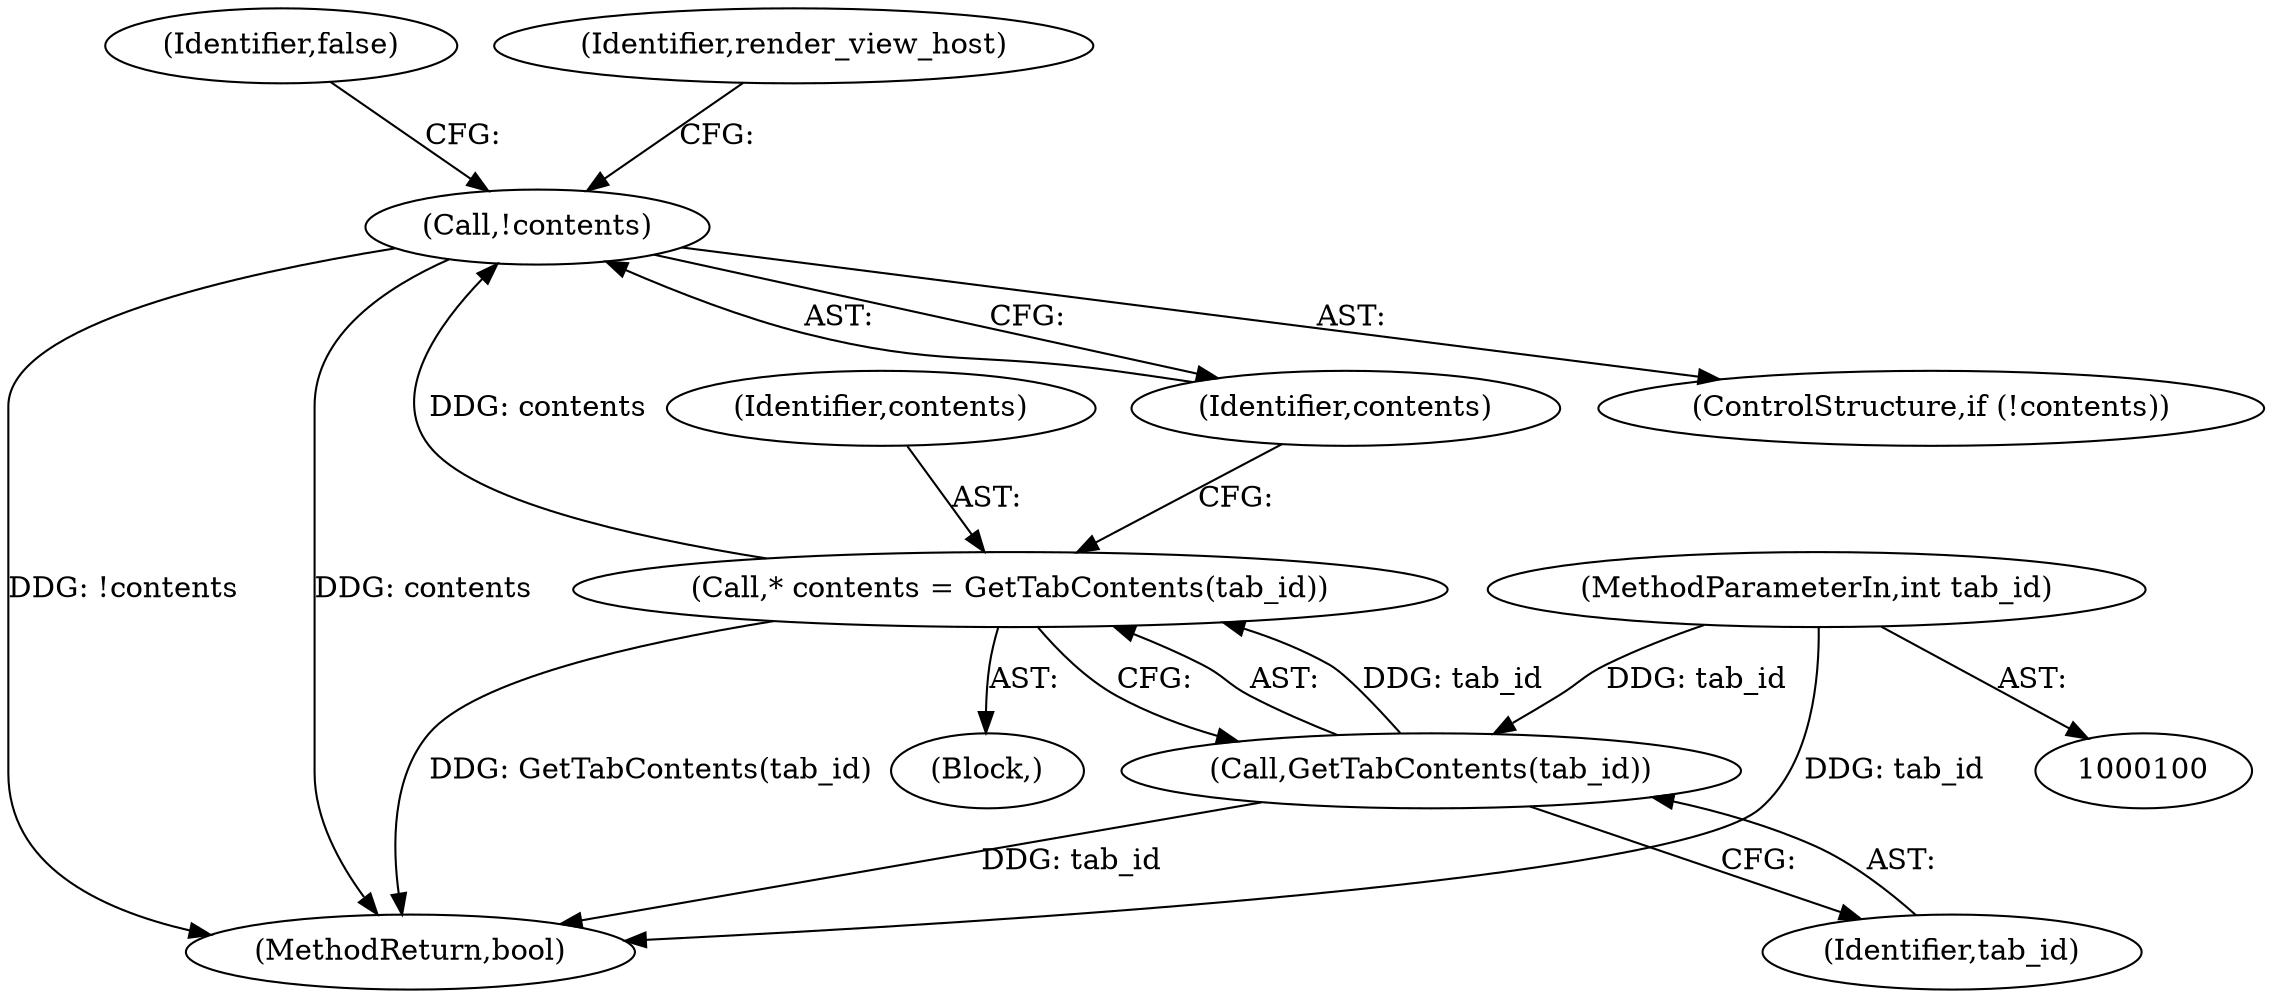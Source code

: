 digraph "0_Chrome_ee8d6fd30b022ac2c87b7a190c954e7bb3c9b21e@pointer" {
"1000112" [label="(Call,!contents)"];
"1000107" [label="(Call,* contents = GetTabContents(tab_id))"];
"1000109" [label="(Call,GetTabContents(tab_id))"];
"1000101" [label="(MethodParameterIn,int tab_id)"];
"1000107" [label="(Call,* contents = GetTabContents(tab_id))"];
"1000108" [label="(Identifier,contents)"];
"1000115" [label="(Identifier,false)"];
"1000110" [label="(Identifier,tab_id)"];
"1000112" [label="(Call,!contents)"];
"1000109" [label="(Call,GetTabContents(tab_id))"];
"1000155" [label="(MethodReturn,bool)"];
"1000111" [label="(ControlStructure,if (!contents))"];
"1000103" [label="(Block,)"];
"1000118" [label="(Identifier,render_view_host)"];
"1000113" [label="(Identifier,contents)"];
"1000101" [label="(MethodParameterIn,int tab_id)"];
"1000112" -> "1000111"  [label="AST: "];
"1000112" -> "1000113"  [label="CFG: "];
"1000113" -> "1000112"  [label="AST: "];
"1000115" -> "1000112"  [label="CFG: "];
"1000118" -> "1000112"  [label="CFG: "];
"1000112" -> "1000155"  [label="DDG: !contents"];
"1000112" -> "1000155"  [label="DDG: contents"];
"1000107" -> "1000112"  [label="DDG: contents"];
"1000107" -> "1000103"  [label="AST: "];
"1000107" -> "1000109"  [label="CFG: "];
"1000108" -> "1000107"  [label="AST: "];
"1000109" -> "1000107"  [label="AST: "];
"1000113" -> "1000107"  [label="CFG: "];
"1000107" -> "1000155"  [label="DDG: GetTabContents(tab_id)"];
"1000109" -> "1000107"  [label="DDG: tab_id"];
"1000109" -> "1000110"  [label="CFG: "];
"1000110" -> "1000109"  [label="AST: "];
"1000109" -> "1000155"  [label="DDG: tab_id"];
"1000101" -> "1000109"  [label="DDG: tab_id"];
"1000101" -> "1000100"  [label="AST: "];
"1000101" -> "1000155"  [label="DDG: tab_id"];
}
